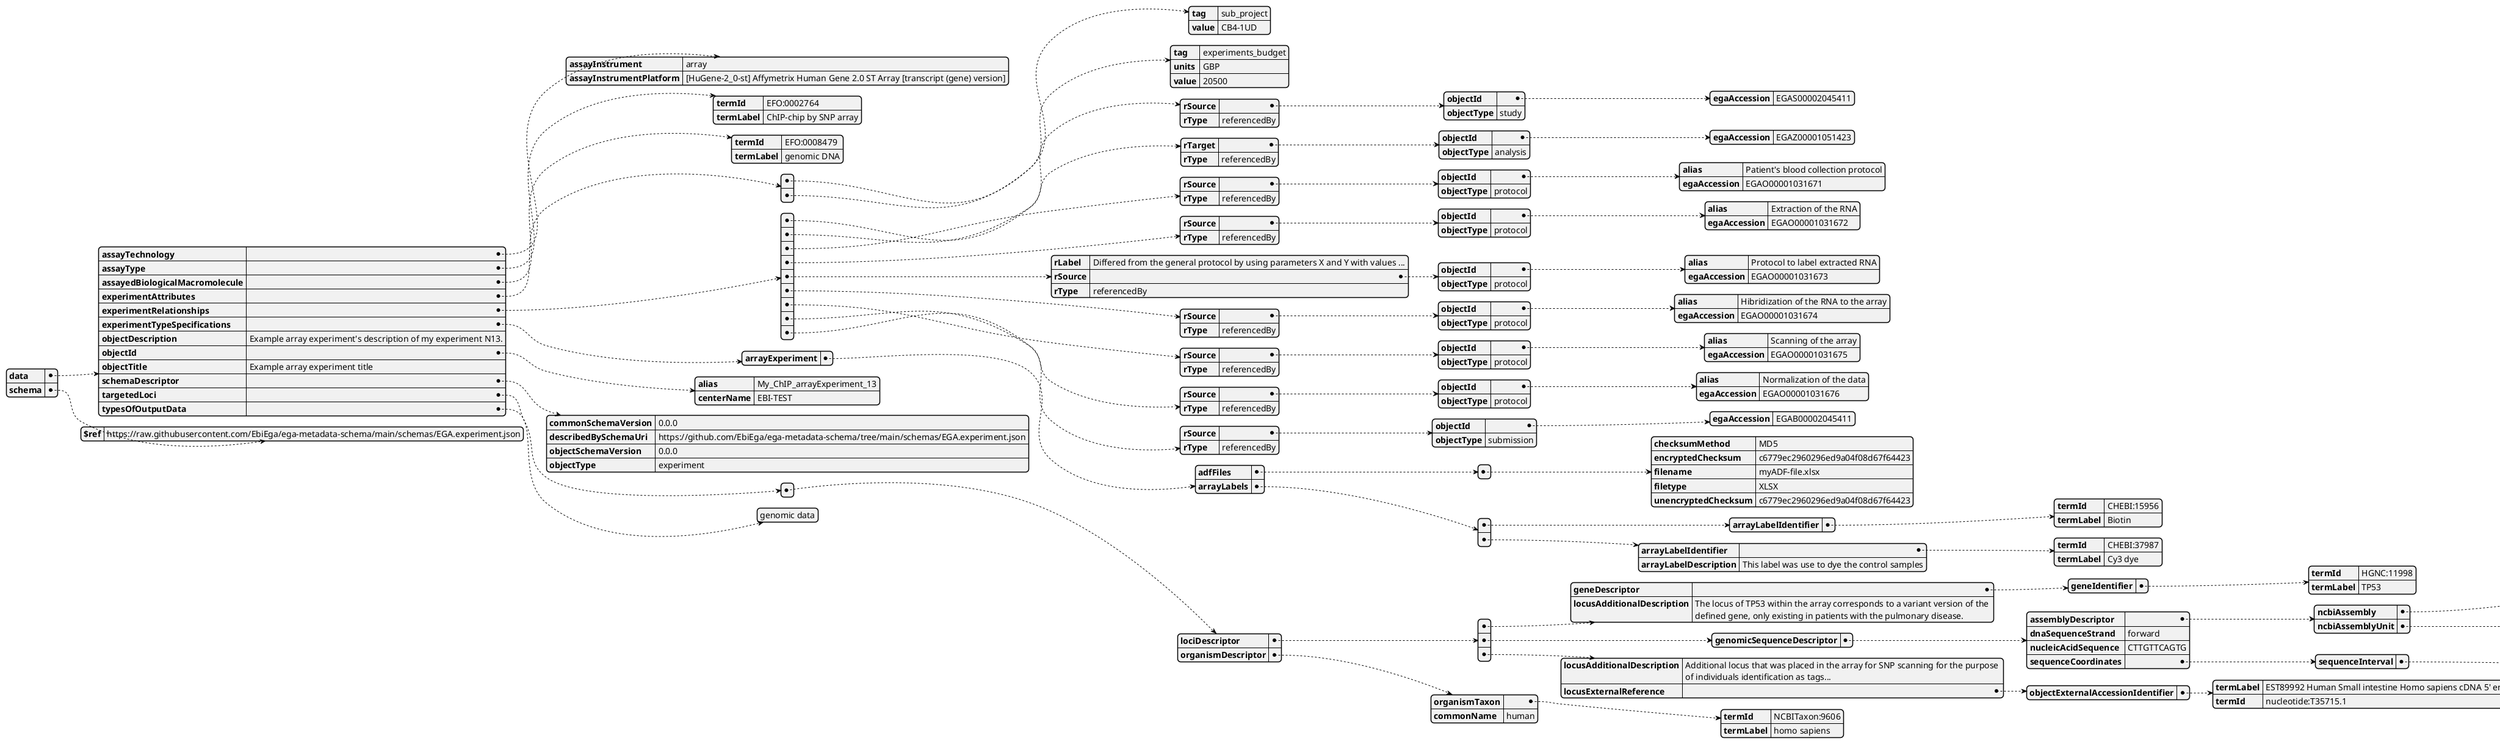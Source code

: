 @startjson

{
    "data": {
        "assayTechnology": {
            "assayInstrument": "array",
            "assayInstrumentPlatform": "[HuGene-2_0-st] Affymetrix Human Gene 2.0 ST Array [transcript (gene) version]"
        },
        "assayType": {
            "termId": "EFO:0002764",
            "termLabel": "ChIP-chip by SNP array"
        },
        "assayedBiologicalMacromolecule": {
            "termId": "EFO:0008479",
            "termLabel": "genomic DNA"
        },
        "experimentAttributes": [
            {
                "tag": "sub_project",
                "value": "CB4-1UD"
            },
            {
                "tag": "experiments_budget",
                "units": "GBP",
                "value": 20500
            }
        ],
        "experimentRelationships": [
            {
                "rSource": {
                    "objectId": {
                        "egaAccession": "EGAS00002045411"
                    },
                    "objectType": "study"
                },
                "rType": "referencedBy"
            },
            {
                "rTarget": {
                    "objectId": {
                        "egaAccession": "EGAZ00001051423"
                    },
                    "objectType": "analysis"
                },
                "rType": "referencedBy"
            },
            {
                "rSource": {
                    "objectId": {
                        "alias": "Patient's blood collection protocol",
                        "egaAccession": "EGAO00001031671"
                    },
                    "objectType": "protocol"
                },
                "rType": "referencedBy"
            },
            {
                "rSource": {
                    "objectId": {
                        "alias": "Extraction of the RNA",
                        "egaAccession": "EGAO00001031672"
                    },
                    "objectType": "protocol"
                },
                "rType": "referencedBy"
            },
            {
                "rLabel": "Differed from the general protocol by using parameters X and Y with values ...",
                "rSource": {
                    "objectId": {
                        "alias": "Protocol to label extracted RNA",
                        "egaAccession": "EGAO00001031673"
                    },
                    "objectType": "protocol"
                },
                "rType": "referencedBy"
            },
            {
                "rSource": {
                    "objectId": {
                        "alias": "Hibridization of the RNA to the array",
                        "egaAccession": "EGAO00001031674"
                    },
                    "objectType": "protocol"
                },
                "rType": "referencedBy"
            },
            {
                "rSource": {
                    "objectId": {
                        "alias": "Scanning of the array",
                        "egaAccession": "EGAO00001031675"
                    },
                    "objectType": "protocol"
                },
                "rType": "referencedBy"
            },
            {
                "rSource": {
                    "objectId": {
                        "alias": "Normalization of the data",
                        "egaAccession": "EGAO00001031676"
                    },
                    "objectType": "protocol"
                },
                "rType": "referencedBy"
            },
            {
                "rSource": {
                    "objectId": {
                        "egaAccession": "EGAB00002045411"
                    },
                    "objectType": "submission"
                },
                "rType": "referencedBy"
            }
        ],
        "experimentTypeSpecifications": {
            "arrayExperiment": {
                "adfFiles": [
                    {
                        "checksumMethod": "MD5",
                        "encryptedChecksum": "c6779ec2960296ed9a04f08d67f64423",
                        "filename": "myADF-file.xlsx",
                        "filetype": "XLSX",
                        "unencryptedChecksum": "c6779ec2960296ed9a04f08d67f64423"
                    }
                ],
                "arrayLabels": [
                    {
                        "arrayLabelIdentifier": {
                            "termId": "CHEBI:15956",
                            "termLabel": "Biotin"
                        }
                    },
                    {
                        "arrayLabelIdentifier": {
                            "termId": "CHEBI:37987",
                            "termLabel": "Cy3 dye"
                        },
                        "arrayLabelDescription": "This label was use to dye the control samples"
                    }
                ]
            }
        },
        "objectDescription": "Example array experiment's description of my experiment N13.",
        "objectId": {
            "alias": "My_ChIP_arrayExperiment_13",
            "centerName": "EBI-TEST"
        },
        "objectTitle": "Example array experiment title",
        "schemaDescriptor": {
            "commonSchemaVersion": "0.0.0",
            "describedBySchemaUri": "https://github.com/EbiEga/ega-metadata-schema/tree/main/schemas/EGA.experiment.json",
            "objectSchemaVersion": "0.0.0",
            "objectType": "experiment"
        },
        "targetedLoci": [
            {
                "lociDescriptor": [
                    {
                        "geneDescriptor": {
                            "geneIdentifier": {
                                "termId": "HGNC:11998",
                                "termLabel": "TP53"
                            }
                        },
                        "locusAdditionalDescription": "The locus of TP53 within the array corresponds to a variant version of the \\ndefined gene, only existing in patients with the pulmonary disease."
                    },
                    {
                        "genomicSequenceDescriptor": {
                            "assemblyDescriptor": {
                                "ncbiAssembly": {
                                    "termId": "assembly:GCA_000001405.29",
                                    "termLabel": "GRCh38.p14"
                                },
                                "ncbiAssemblyUnit": {
                                    "termId": "refseq:NC_000017.11",
                                    "termLabel": "chr17"
                                }
                            },
                            "dnaSequenceStrand": "forward",
                            "nucleicAcidSequence": "CTTGTTCAGTG",
                            "sequenceCoordinates": {
                                "sequenceInterval": {
                                    "end": 7669460,
                                    "start": 7669450
                                }
                            }
                        }
                    },
                    {
                        "locusAdditionalDescription": "Additional locus that was placed in the array for SNP scanning for the purpose \\nof individuals identification as tags...",
                        "locusExternalReference": {
                            "objectExternalAccessionIdentifier": {
                                "termLabel": "EST89992 Human Small intestine Homo sapiens cDNA 5' end",
                                "termId": "nucleotide:T35715.1"
                            }
                        }
                    }
                ],
                "organismDescriptor": {
                    "organismTaxon": {
                        "termId": "NCBITaxon:9606",
                        "termLabel": "homo sapiens"
                    },
                    "commonName": "human"
                }
            }
        ],
        "typesOfOutputData": [
            "genomic data"
        ]
    },
    "schema": {
        "$ref": "https://raw.githubusercontent.com/EbiEga/ega-metadata-schema/main/schemas/EGA.experiment.json"
    }
}
@endjson